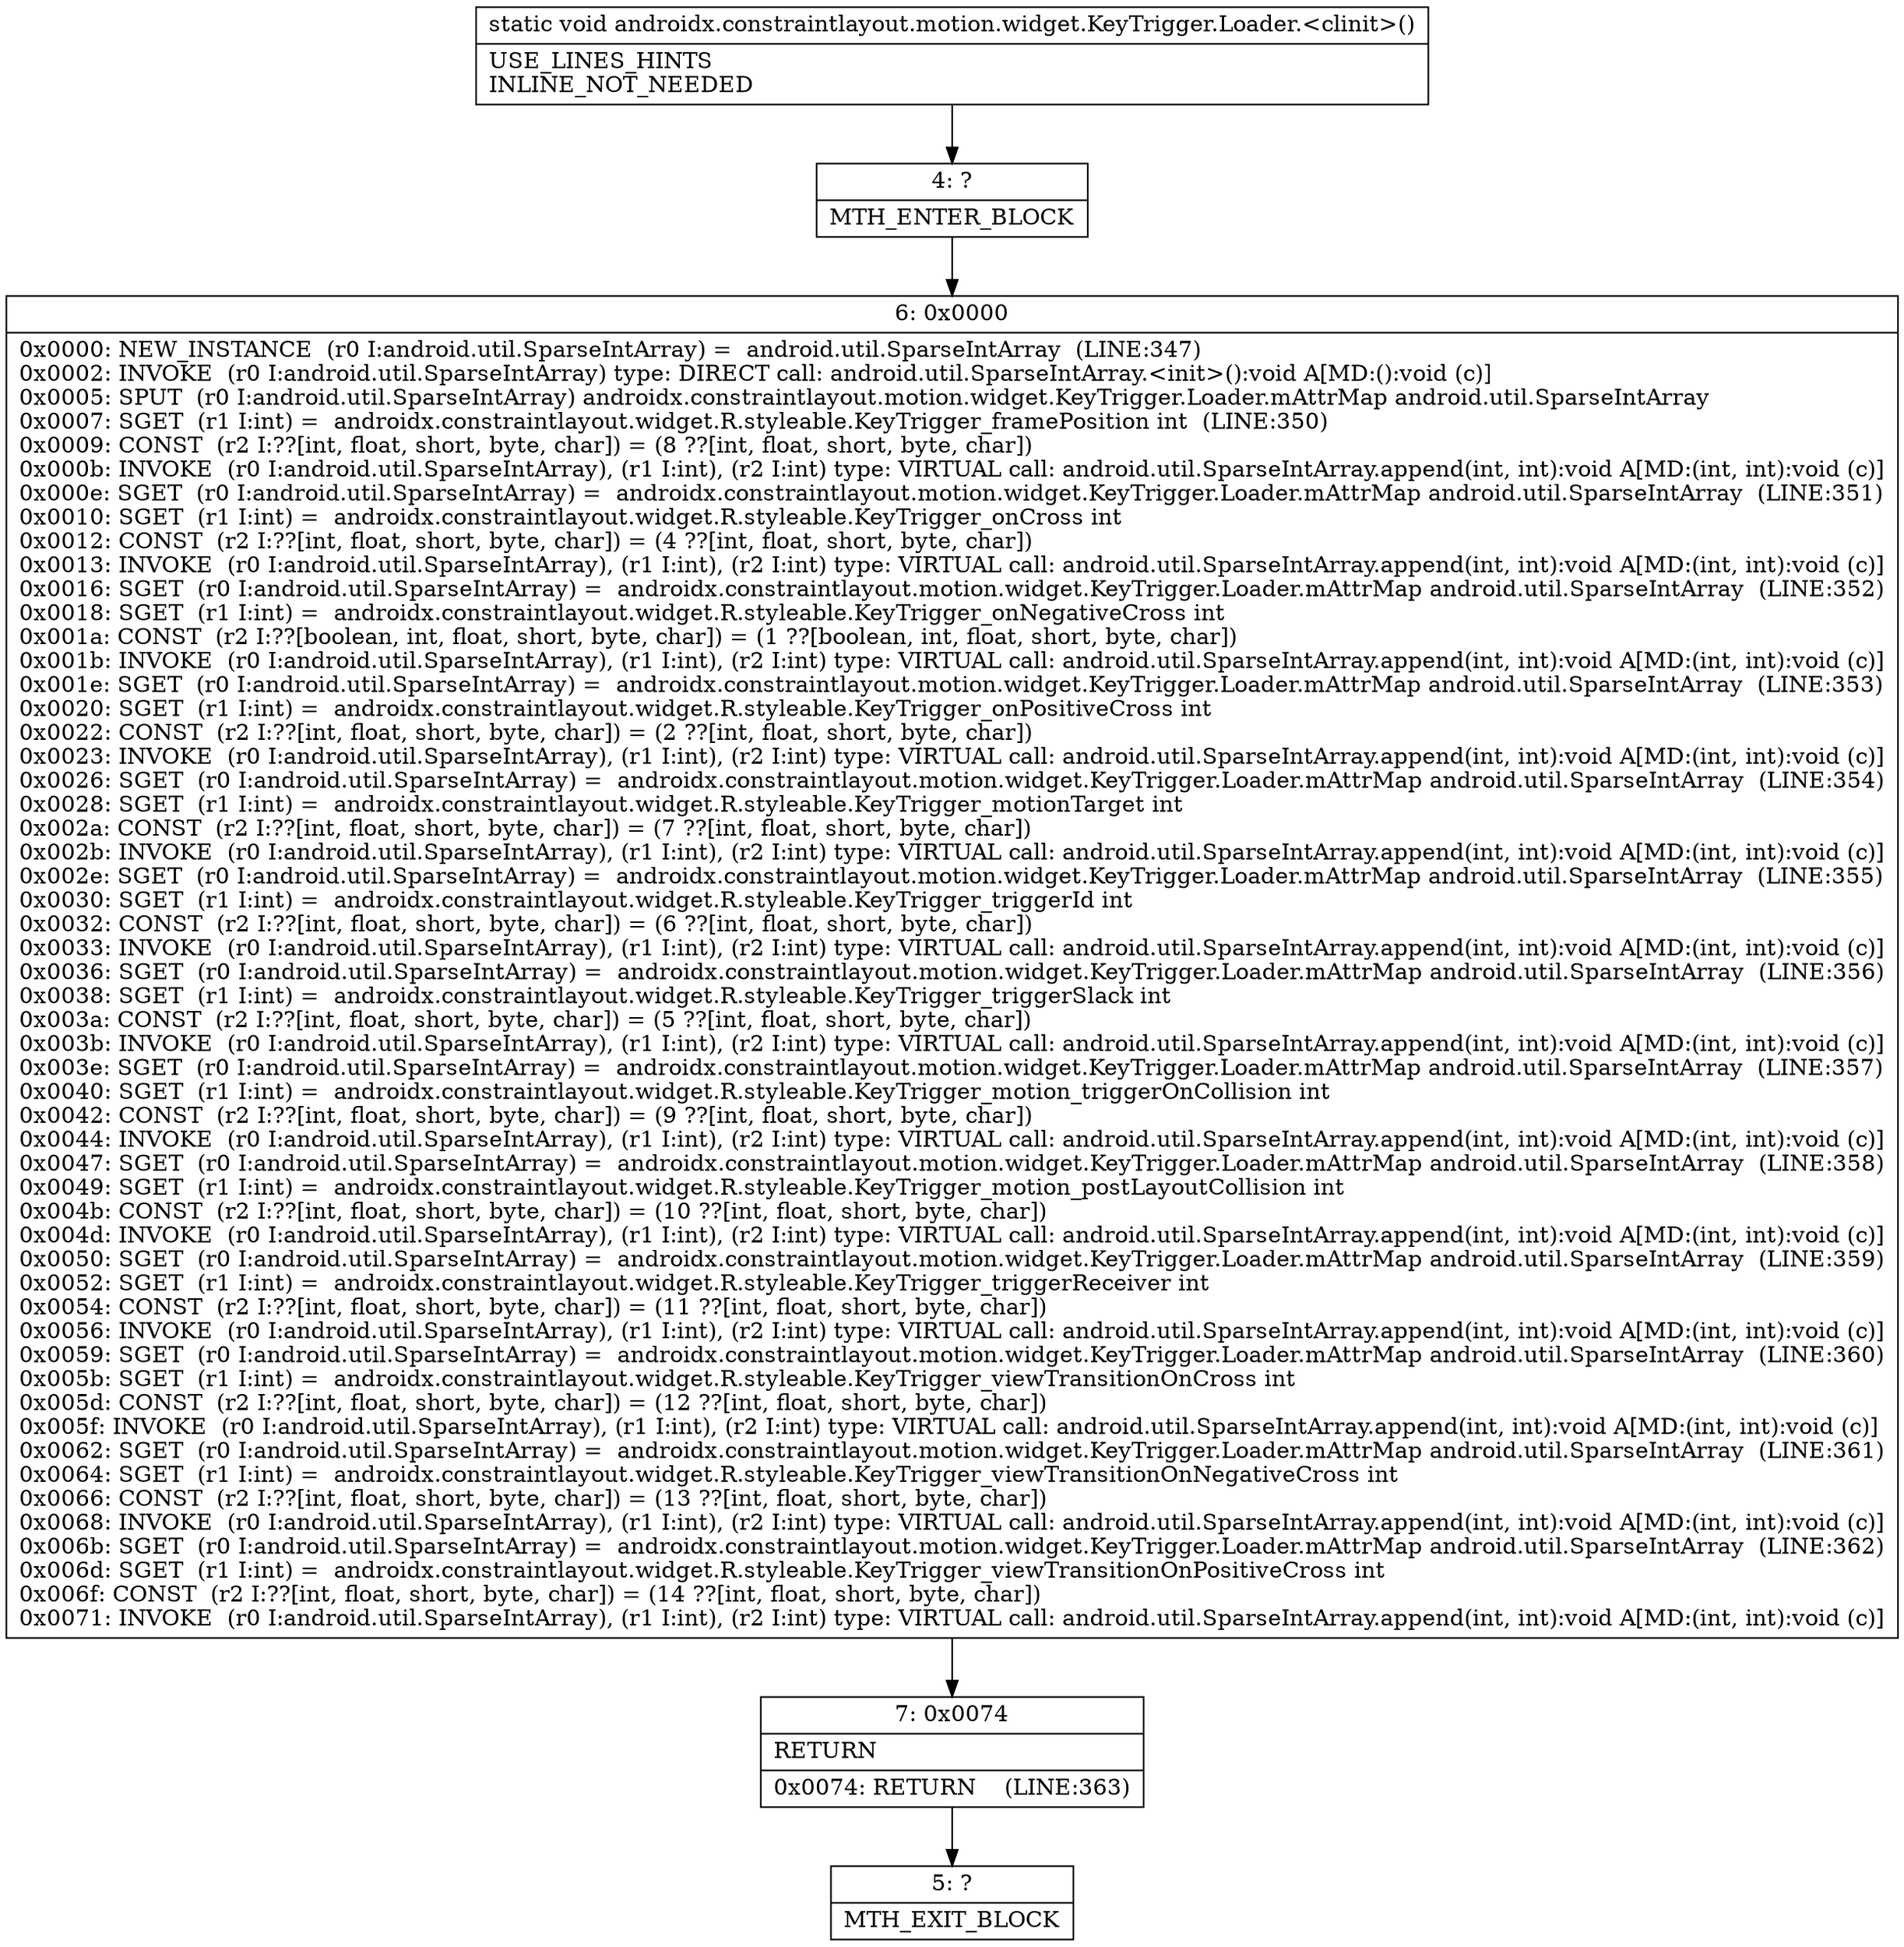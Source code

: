 digraph "CFG forandroidx.constraintlayout.motion.widget.KeyTrigger.Loader.\<clinit\>()V" {
Node_4 [shape=record,label="{4\:\ ?|MTH_ENTER_BLOCK\l}"];
Node_6 [shape=record,label="{6\:\ 0x0000|0x0000: NEW_INSTANCE  (r0 I:android.util.SparseIntArray) =  android.util.SparseIntArray  (LINE:347)\l0x0002: INVOKE  (r0 I:android.util.SparseIntArray) type: DIRECT call: android.util.SparseIntArray.\<init\>():void A[MD:():void (c)]\l0x0005: SPUT  (r0 I:android.util.SparseIntArray) androidx.constraintlayout.motion.widget.KeyTrigger.Loader.mAttrMap android.util.SparseIntArray \l0x0007: SGET  (r1 I:int) =  androidx.constraintlayout.widget.R.styleable.KeyTrigger_framePosition int  (LINE:350)\l0x0009: CONST  (r2 I:??[int, float, short, byte, char]) = (8 ??[int, float, short, byte, char]) \l0x000b: INVOKE  (r0 I:android.util.SparseIntArray), (r1 I:int), (r2 I:int) type: VIRTUAL call: android.util.SparseIntArray.append(int, int):void A[MD:(int, int):void (c)]\l0x000e: SGET  (r0 I:android.util.SparseIntArray) =  androidx.constraintlayout.motion.widget.KeyTrigger.Loader.mAttrMap android.util.SparseIntArray  (LINE:351)\l0x0010: SGET  (r1 I:int) =  androidx.constraintlayout.widget.R.styleable.KeyTrigger_onCross int \l0x0012: CONST  (r2 I:??[int, float, short, byte, char]) = (4 ??[int, float, short, byte, char]) \l0x0013: INVOKE  (r0 I:android.util.SparseIntArray), (r1 I:int), (r2 I:int) type: VIRTUAL call: android.util.SparseIntArray.append(int, int):void A[MD:(int, int):void (c)]\l0x0016: SGET  (r0 I:android.util.SparseIntArray) =  androidx.constraintlayout.motion.widget.KeyTrigger.Loader.mAttrMap android.util.SparseIntArray  (LINE:352)\l0x0018: SGET  (r1 I:int) =  androidx.constraintlayout.widget.R.styleable.KeyTrigger_onNegativeCross int \l0x001a: CONST  (r2 I:??[boolean, int, float, short, byte, char]) = (1 ??[boolean, int, float, short, byte, char]) \l0x001b: INVOKE  (r0 I:android.util.SparseIntArray), (r1 I:int), (r2 I:int) type: VIRTUAL call: android.util.SparseIntArray.append(int, int):void A[MD:(int, int):void (c)]\l0x001e: SGET  (r0 I:android.util.SparseIntArray) =  androidx.constraintlayout.motion.widget.KeyTrigger.Loader.mAttrMap android.util.SparseIntArray  (LINE:353)\l0x0020: SGET  (r1 I:int) =  androidx.constraintlayout.widget.R.styleable.KeyTrigger_onPositiveCross int \l0x0022: CONST  (r2 I:??[int, float, short, byte, char]) = (2 ??[int, float, short, byte, char]) \l0x0023: INVOKE  (r0 I:android.util.SparseIntArray), (r1 I:int), (r2 I:int) type: VIRTUAL call: android.util.SparseIntArray.append(int, int):void A[MD:(int, int):void (c)]\l0x0026: SGET  (r0 I:android.util.SparseIntArray) =  androidx.constraintlayout.motion.widget.KeyTrigger.Loader.mAttrMap android.util.SparseIntArray  (LINE:354)\l0x0028: SGET  (r1 I:int) =  androidx.constraintlayout.widget.R.styleable.KeyTrigger_motionTarget int \l0x002a: CONST  (r2 I:??[int, float, short, byte, char]) = (7 ??[int, float, short, byte, char]) \l0x002b: INVOKE  (r0 I:android.util.SparseIntArray), (r1 I:int), (r2 I:int) type: VIRTUAL call: android.util.SparseIntArray.append(int, int):void A[MD:(int, int):void (c)]\l0x002e: SGET  (r0 I:android.util.SparseIntArray) =  androidx.constraintlayout.motion.widget.KeyTrigger.Loader.mAttrMap android.util.SparseIntArray  (LINE:355)\l0x0030: SGET  (r1 I:int) =  androidx.constraintlayout.widget.R.styleable.KeyTrigger_triggerId int \l0x0032: CONST  (r2 I:??[int, float, short, byte, char]) = (6 ??[int, float, short, byte, char]) \l0x0033: INVOKE  (r0 I:android.util.SparseIntArray), (r1 I:int), (r2 I:int) type: VIRTUAL call: android.util.SparseIntArray.append(int, int):void A[MD:(int, int):void (c)]\l0x0036: SGET  (r0 I:android.util.SparseIntArray) =  androidx.constraintlayout.motion.widget.KeyTrigger.Loader.mAttrMap android.util.SparseIntArray  (LINE:356)\l0x0038: SGET  (r1 I:int) =  androidx.constraintlayout.widget.R.styleable.KeyTrigger_triggerSlack int \l0x003a: CONST  (r2 I:??[int, float, short, byte, char]) = (5 ??[int, float, short, byte, char]) \l0x003b: INVOKE  (r0 I:android.util.SparseIntArray), (r1 I:int), (r2 I:int) type: VIRTUAL call: android.util.SparseIntArray.append(int, int):void A[MD:(int, int):void (c)]\l0x003e: SGET  (r0 I:android.util.SparseIntArray) =  androidx.constraintlayout.motion.widget.KeyTrigger.Loader.mAttrMap android.util.SparseIntArray  (LINE:357)\l0x0040: SGET  (r1 I:int) =  androidx.constraintlayout.widget.R.styleable.KeyTrigger_motion_triggerOnCollision int \l0x0042: CONST  (r2 I:??[int, float, short, byte, char]) = (9 ??[int, float, short, byte, char]) \l0x0044: INVOKE  (r0 I:android.util.SparseIntArray), (r1 I:int), (r2 I:int) type: VIRTUAL call: android.util.SparseIntArray.append(int, int):void A[MD:(int, int):void (c)]\l0x0047: SGET  (r0 I:android.util.SparseIntArray) =  androidx.constraintlayout.motion.widget.KeyTrigger.Loader.mAttrMap android.util.SparseIntArray  (LINE:358)\l0x0049: SGET  (r1 I:int) =  androidx.constraintlayout.widget.R.styleable.KeyTrigger_motion_postLayoutCollision int \l0x004b: CONST  (r2 I:??[int, float, short, byte, char]) = (10 ??[int, float, short, byte, char]) \l0x004d: INVOKE  (r0 I:android.util.SparseIntArray), (r1 I:int), (r2 I:int) type: VIRTUAL call: android.util.SparseIntArray.append(int, int):void A[MD:(int, int):void (c)]\l0x0050: SGET  (r0 I:android.util.SparseIntArray) =  androidx.constraintlayout.motion.widget.KeyTrigger.Loader.mAttrMap android.util.SparseIntArray  (LINE:359)\l0x0052: SGET  (r1 I:int) =  androidx.constraintlayout.widget.R.styleable.KeyTrigger_triggerReceiver int \l0x0054: CONST  (r2 I:??[int, float, short, byte, char]) = (11 ??[int, float, short, byte, char]) \l0x0056: INVOKE  (r0 I:android.util.SparseIntArray), (r1 I:int), (r2 I:int) type: VIRTUAL call: android.util.SparseIntArray.append(int, int):void A[MD:(int, int):void (c)]\l0x0059: SGET  (r0 I:android.util.SparseIntArray) =  androidx.constraintlayout.motion.widget.KeyTrigger.Loader.mAttrMap android.util.SparseIntArray  (LINE:360)\l0x005b: SGET  (r1 I:int) =  androidx.constraintlayout.widget.R.styleable.KeyTrigger_viewTransitionOnCross int \l0x005d: CONST  (r2 I:??[int, float, short, byte, char]) = (12 ??[int, float, short, byte, char]) \l0x005f: INVOKE  (r0 I:android.util.SparseIntArray), (r1 I:int), (r2 I:int) type: VIRTUAL call: android.util.SparseIntArray.append(int, int):void A[MD:(int, int):void (c)]\l0x0062: SGET  (r0 I:android.util.SparseIntArray) =  androidx.constraintlayout.motion.widget.KeyTrigger.Loader.mAttrMap android.util.SparseIntArray  (LINE:361)\l0x0064: SGET  (r1 I:int) =  androidx.constraintlayout.widget.R.styleable.KeyTrigger_viewTransitionOnNegativeCross int \l0x0066: CONST  (r2 I:??[int, float, short, byte, char]) = (13 ??[int, float, short, byte, char]) \l0x0068: INVOKE  (r0 I:android.util.SparseIntArray), (r1 I:int), (r2 I:int) type: VIRTUAL call: android.util.SparseIntArray.append(int, int):void A[MD:(int, int):void (c)]\l0x006b: SGET  (r0 I:android.util.SparseIntArray) =  androidx.constraintlayout.motion.widget.KeyTrigger.Loader.mAttrMap android.util.SparseIntArray  (LINE:362)\l0x006d: SGET  (r1 I:int) =  androidx.constraintlayout.widget.R.styleable.KeyTrigger_viewTransitionOnPositiveCross int \l0x006f: CONST  (r2 I:??[int, float, short, byte, char]) = (14 ??[int, float, short, byte, char]) \l0x0071: INVOKE  (r0 I:android.util.SparseIntArray), (r1 I:int), (r2 I:int) type: VIRTUAL call: android.util.SparseIntArray.append(int, int):void A[MD:(int, int):void (c)]\l}"];
Node_7 [shape=record,label="{7\:\ 0x0074|RETURN\l|0x0074: RETURN    (LINE:363)\l}"];
Node_5 [shape=record,label="{5\:\ ?|MTH_EXIT_BLOCK\l}"];
MethodNode[shape=record,label="{static void androidx.constraintlayout.motion.widget.KeyTrigger.Loader.\<clinit\>()  | USE_LINES_HINTS\lINLINE_NOT_NEEDED\l}"];
MethodNode -> Node_4;Node_4 -> Node_6;
Node_6 -> Node_7;
Node_7 -> Node_5;
}

